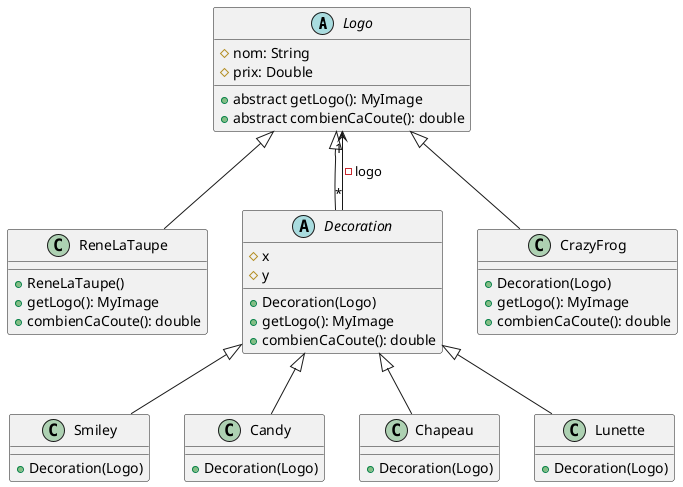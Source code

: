 @startuml

abstract Logo {
    # nom: String
    # prix: Double
    + abstract getLogo(): MyImage
    + abstract combienCaCoute(): double
}
class ReneLaTaupe {
    + ReneLaTaupe()
    + getLogo(): MyImage
    + combienCaCoute(): double
}
abstract class Decoration {
    # x
    # y
    + Decoration(Logo)
    + getLogo(): MyImage
    + combienCaCoute(): double
}
class Smiley {
    + Decoration(Logo)
}
class Candy {
    + Decoration(Logo)
}
class CrazyFrog {
    + Decoration(Logo)
    + getLogo(): MyImage
    + combienCaCoute(): double
}
class Chapeau {
    + Decoration(Logo)
}
class Lunette {
    + Decoration(Logo)
}

Logo <|-- ReneLaTaupe
Logo <|-- CrazyFrog
Logo <|-- Decoration
Decoration <|-- Chapeau
Decoration <|-- Smiley
Decoration <|-- Candy
Decoration <|-- Lunette
Decoration "*" --> "1" Logo: - logo

@enduml